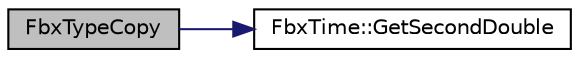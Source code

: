 digraph "FbxTypeCopy"
{
  edge [fontname="Helvetica",fontsize="10",labelfontname="Helvetica",labelfontsize="10"];
  node [fontname="Helvetica",fontsize="10",shape=record];
  rankdir="LR";
  Node573 [label="FbxTypeCopy",height=0.2,width=0.4,color="black", fillcolor="grey75", style="filled", fontcolor="black"];
  Node573 -> Node574 [color="midnightblue",fontsize="10",style="solid",fontname="Helvetica"];
  Node574 [label="FbxTime::GetSecondDouble",height=0.2,width=0.4,color="black", fillcolor="white", style="filled",URL="$class_fbx_time.html#a11db10305535e388b8b2afb1b2bb89e6"];
}
